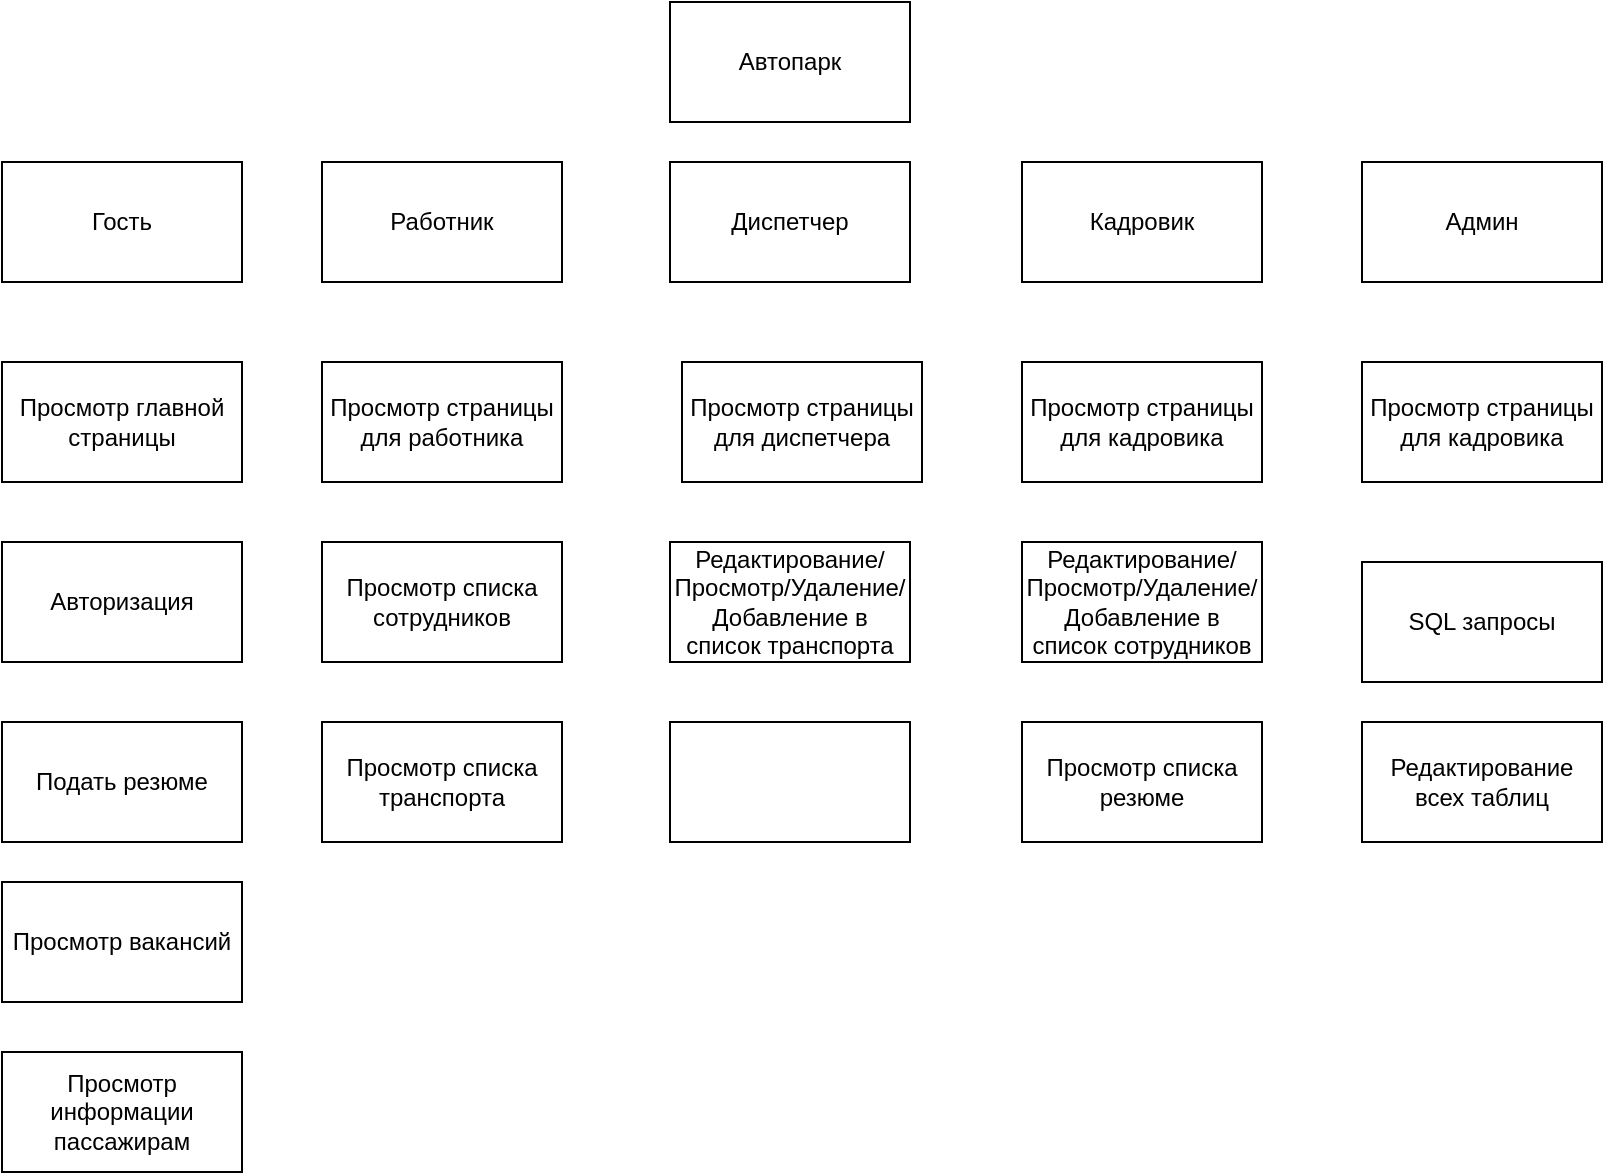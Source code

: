 <mxfile version="15.9.1" type="device"><diagram id="MaUqZOWH5QQdriCKL2DW" name="Page-1"><mxGraphModel dx="1171" dy="546" grid="1" gridSize="10" guides="1" tooltips="1" connect="1" arrows="1" fold="1" page="1" pageScale="1" pageWidth="827" pageHeight="1169" math="0" shadow="0"><root><mxCell id="0"/><mxCell id="1" parent="0"/><mxCell id="7MU_DzS9cfRejMDw58Vi-1" value="Автопарк" style="rounded=0;whiteSpace=wrap;html=1;" vertex="1" parent="1"><mxGeometry x="354" y="30" width="120" height="60" as="geometry"/></mxCell><mxCell id="7MU_DzS9cfRejMDw58Vi-2" value="Гость" style="rounded=0;whiteSpace=wrap;html=1;" vertex="1" parent="1"><mxGeometry x="20" y="110" width="120" height="60" as="geometry"/></mxCell><mxCell id="7MU_DzS9cfRejMDw58Vi-3" value="Работник" style="rounded=0;whiteSpace=wrap;html=1;" vertex="1" parent="1"><mxGeometry x="180" y="110" width="120" height="60" as="geometry"/></mxCell><mxCell id="7MU_DzS9cfRejMDw58Vi-4" value="Диспетчер" style="rounded=0;whiteSpace=wrap;html=1;" vertex="1" parent="1"><mxGeometry x="354" y="110" width="120" height="60" as="geometry"/></mxCell><mxCell id="7MU_DzS9cfRejMDw58Vi-5" value="Кадровик" style="rounded=0;whiteSpace=wrap;html=1;" vertex="1" parent="1"><mxGeometry x="530" y="110" width="120" height="60" as="geometry"/></mxCell><mxCell id="7MU_DzS9cfRejMDw58Vi-6" value="Админ" style="rounded=0;whiteSpace=wrap;html=1;" vertex="1" parent="1"><mxGeometry x="700" y="110" width="120" height="60" as="geometry"/></mxCell><mxCell id="7MU_DzS9cfRejMDw58Vi-7" value="Просмотр главной страницы" style="rounded=0;whiteSpace=wrap;html=1;" vertex="1" parent="1"><mxGeometry x="20" y="210" width="120" height="60" as="geometry"/></mxCell><mxCell id="7MU_DzS9cfRejMDw58Vi-8" value="Просмотр страницы для работника" style="rounded=0;whiteSpace=wrap;html=1;" vertex="1" parent="1"><mxGeometry x="180" y="210" width="120" height="60" as="geometry"/></mxCell><mxCell id="7MU_DzS9cfRejMDw58Vi-9" value="&lt;span&gt;Просмотр страницы для диспетчера&lt;/span&gt;" style="rounded=0;whiteSpace=wrap;html=1;" vertex="1" parent="1"><mxGeometry x="360" y="210" width="120" height="60" as="geometry"/></mxCell><mxCell id="7MU_DzS9cfRejMDw58Vi-10" value="&lt;span&gt;Просмотр страницы для кадровика&lt;/span&gt;" style="rounded=0;whiteSpace=wrap;html=1;" vertex="1" parent="1"><mxGeometry x="530" y="210" width="120" height="60" as="geometry"/></mxCell><mxCell id="7MU_DzS9cfRejMDw58Vi-11" value="&lt;span&gt;Просмотр страницы для кадровика&lt;/span&gt;" style="rounded=0;whiteSpace=wrap;html=1;" vertex="1" parent="1"><mxGeometry x="700" y="210" width="120" height="60" as="geometry"/></mxCell><mxCell id="7MU_DzS9cfRejMDw58Vi-12" value="Авторизация" style="rounded=0;whiteSpace=wrap;html=1;" vertex="1" parent="1"><mxGeometry x="20" y="300" width="120" height="60" as="geometry"/></mxCell><mxCell id="7MU_DzS9cfRejMDw58Vi-13" value="Подать резюме" style="rounded=0;whiteSpace=wrap;html=1;" vertex="1" parent="1"><mxGeometry x="20" y="390" width="120" height="60" as="geometry"/></mxCell><mxCell id="7MU_DzS9cfRejMDw58Vi-14" value="Просмотр вакансий" style="rounded=0;whiteSpace=wrap;html=1;" vertex="1" parent="1"><mxGeometry x="20" y="470" width="120" height="60" as="geometry"/></mxCell><mxCell id="7MU_DzS9cfRejMDw58Vi-15" value="Просмотр информации пассажирам" style="rounded=0;whiteSpace=wrap;html=1;" vertex="1" parent="1"><mxGeometry x="20" y="555" width="120" height="60" as="geometry"/></mxCell><mxCell id="7MU_DzS9cfRejMDw58Vi-16" value="Просмотр списка сотрудников" style="rounded=0;whiteSpace=wrap;html=1;" vertex="1" parent="1"><mxGeometry x="180" y="300" width="120" height="60" as="geometry"/></mxCell><mxCell id="7MU_DzS9cfRejMDw58Vi-17" value="Просмотр списка транспорта" style="rounded=0;whiteSpace=wrap;html=1;" vertex="1" parent="1"><mxGeometry x="180" y="390" width="120" height="60" as="geometry"/></mxCell><mxCell id="7MU_DzS9cfRejMDw58Vi-20" value="Просмотр списка резюме" style="rounded=0;whiteSpace=wrap;html=1;" vertex="1" parent="1"><mxGeometry x="530" y="390" width="120" height="60" as="geometry"/></mxCell><mxCell id="7MU_DzS9cfRejMDw58Vi-21" value="" style="rounded=0;whiteSpace=wrap;html=1;" vertex="1" parent="1"><mxGeometry x="354" y="390" width="120" height="60" as="geometry"/></mxCell><mxCell id="7MU_DzS9cfRejMDw58Vi-22" value="SQL запросы" style="rounded=0;whiteSpace=wrap;html=1;" vertex="1" parent="1"><mxGeometry x="700" y="310" width="120" height="60" as="geometry"/></mxCell><mxCell id="7MU_DzS9cfRejMDw58Vi-23" value="Редактирование/Просмотр/Удаление/Добавление в список транспорта" style="rounded=0;whiteSpace=wrap;html=1;" vertex="1" parent="1"><mxGeometry x="354" y="300" width="120" height="60" as="geometry"/></mxCell><mxCell id="7MU_DzS9cfRejMDw58Vi-24" value="Редактирование/Просмотр/Удаление/Добавление в список сотрудников" style="rounded=0;whiteSpace=wrap;html=1;" vertex="1" parent="1"><mxGeometry x="530" y="300" width="120" height="60" as="geometry"/></mxCell><mxCell id="7MU_DzS9cfRejMDw58Vi-25" value="Редактирование всех таблиц" style="rounded=0;whiteSpace=wrap;html=1;" vertex="1" parent="1"><mxGeometry x="700" y="390" width="120" height="60" as="geometry"/></mxCell></root></mxGraphModel></diagram></mxfile>